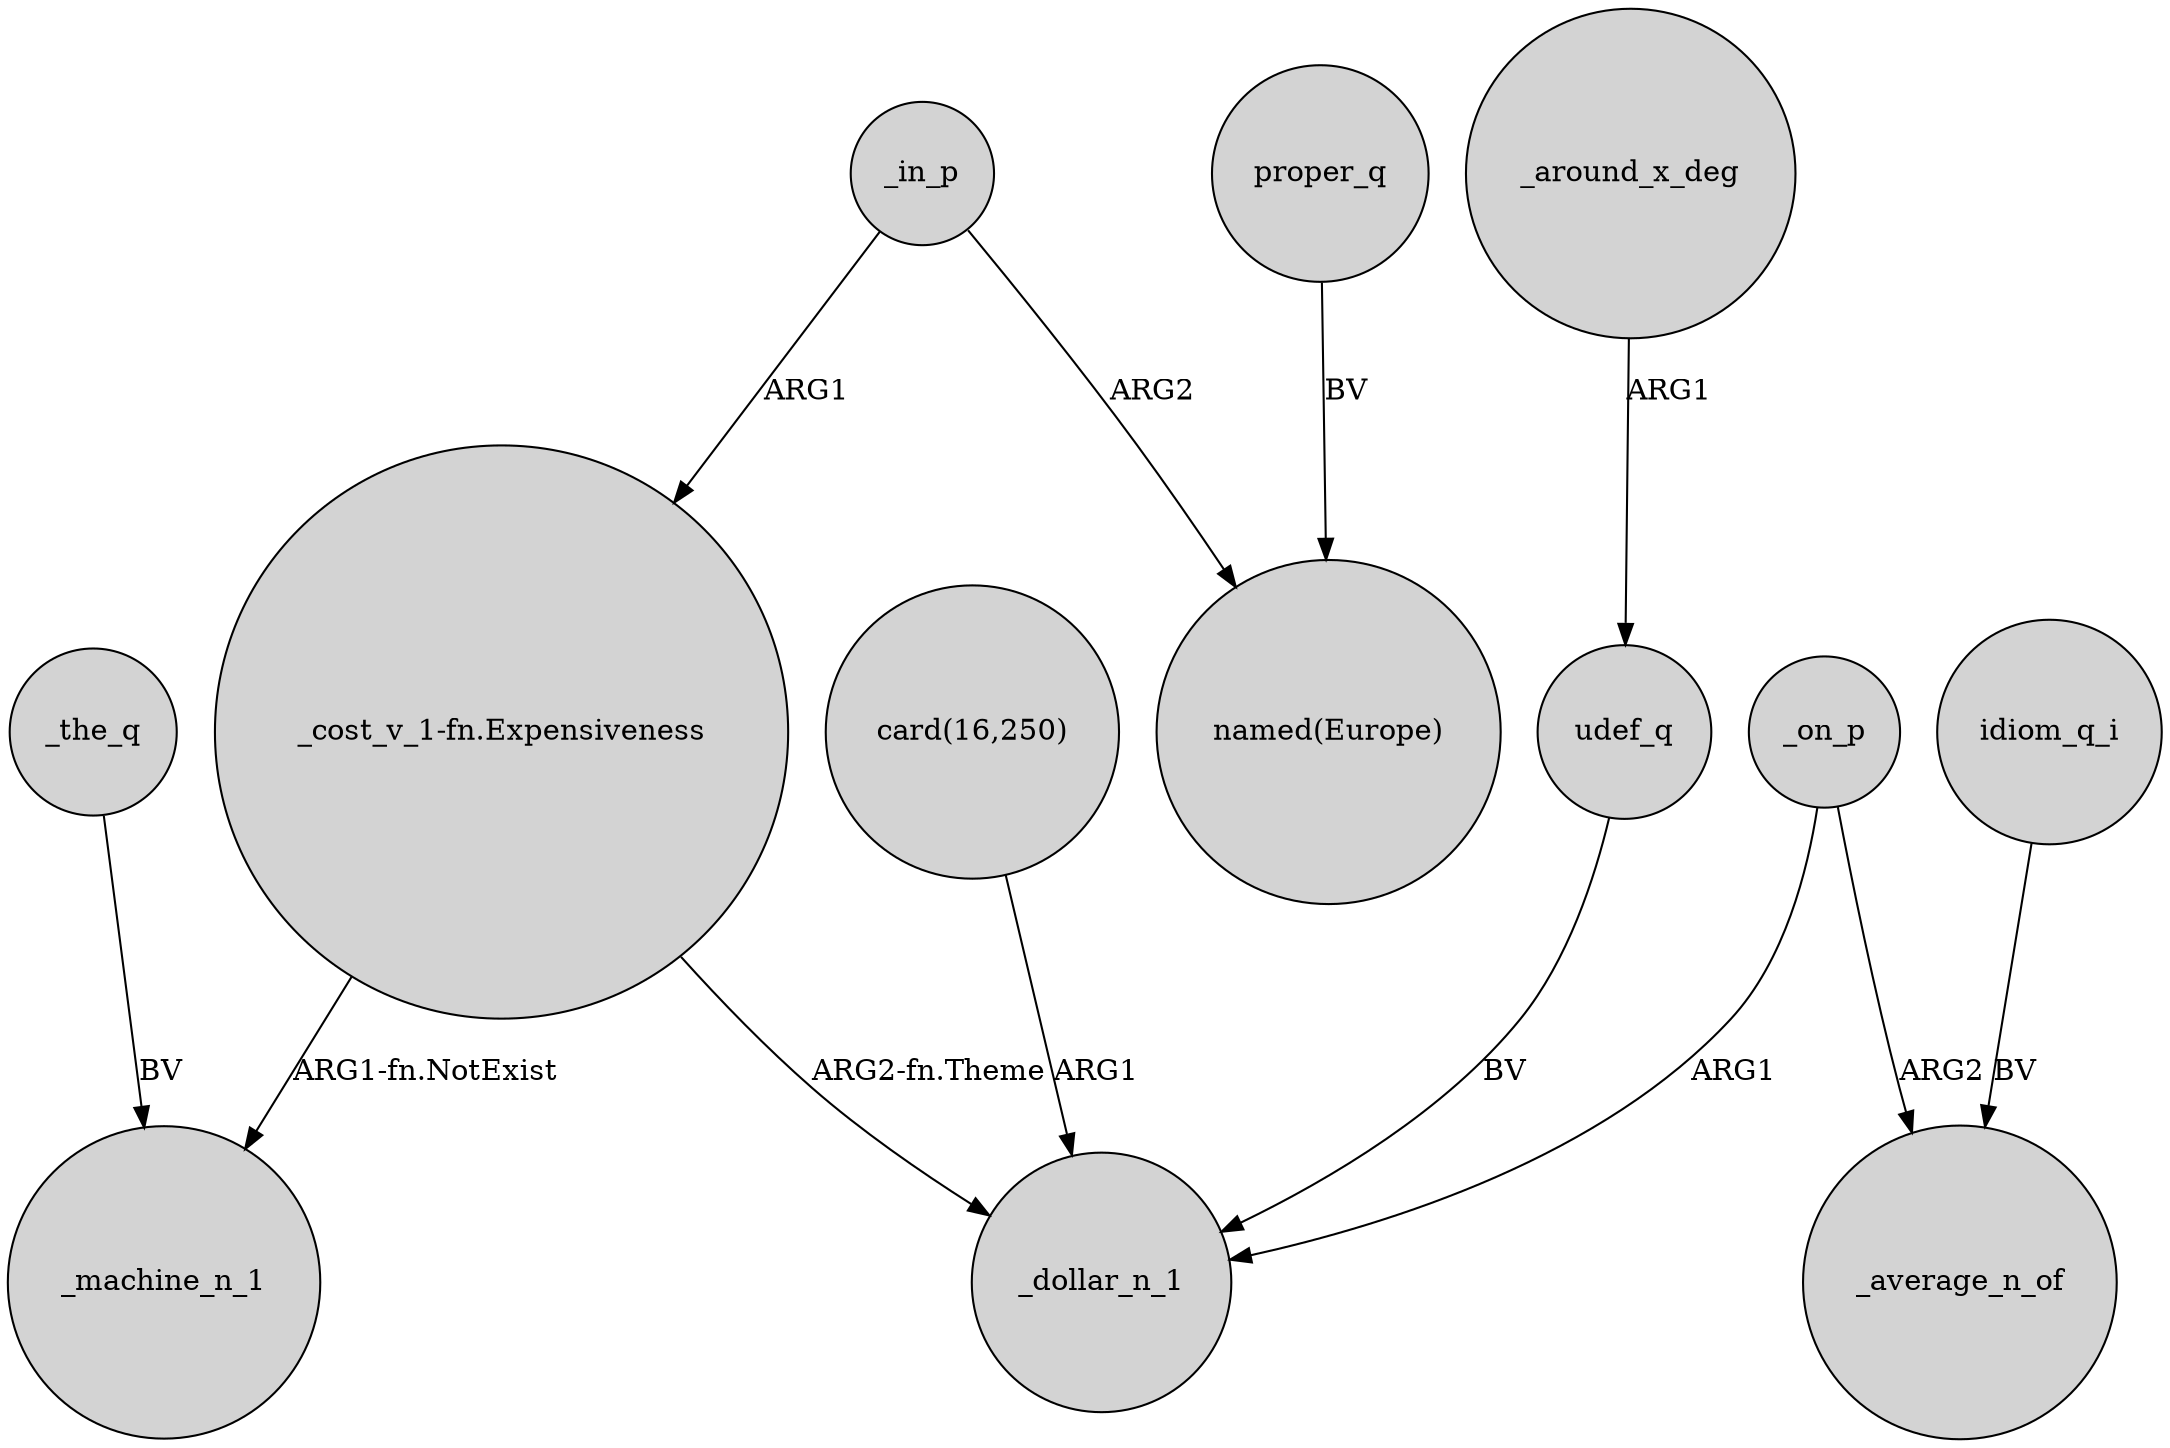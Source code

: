 digraph {
	node [shape=circle style=filled]
	_the_q -> _machine_n_1 [label=BV]
	_in_p -> "_cost_v_1-fn.Expensiveness" [label=ARG1]
	"card(16,250)" -> _dollar_n_1 [label=ARG1]
	_in_p -> "named(Europe)" [label=ARG2]
	idiom_q_i -> _average_n_of [label=BV]
	proper_q -> "named(Europe)" [label=BV]
	"_cost_v_1-fn.Expensiveness" -> _machine_n_1 [label="ARG1-fn.NotExist"]
	_around_x_deg -> udef_q [label=ARG1]
	"_cost_v_1-fn.Expensiveness" -> _dollar_n_1 [label="ARG2-fn.Theme"]
	udef_q -> _dollar_n_1 [label=BV]
	_on_p -> _average_n_of [label=ARG2]
	_on_p -> _dollar_n_1 [label=ARG1]
}
